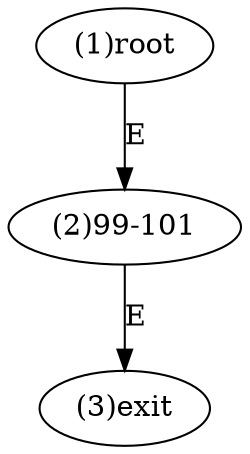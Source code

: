digraph "" { 
1[ label="(1)root"];
2[ label="(2)99-101"];
3[ label="(3)exit"];
1->2[ label="E"];
2->3[ label="E"];
}